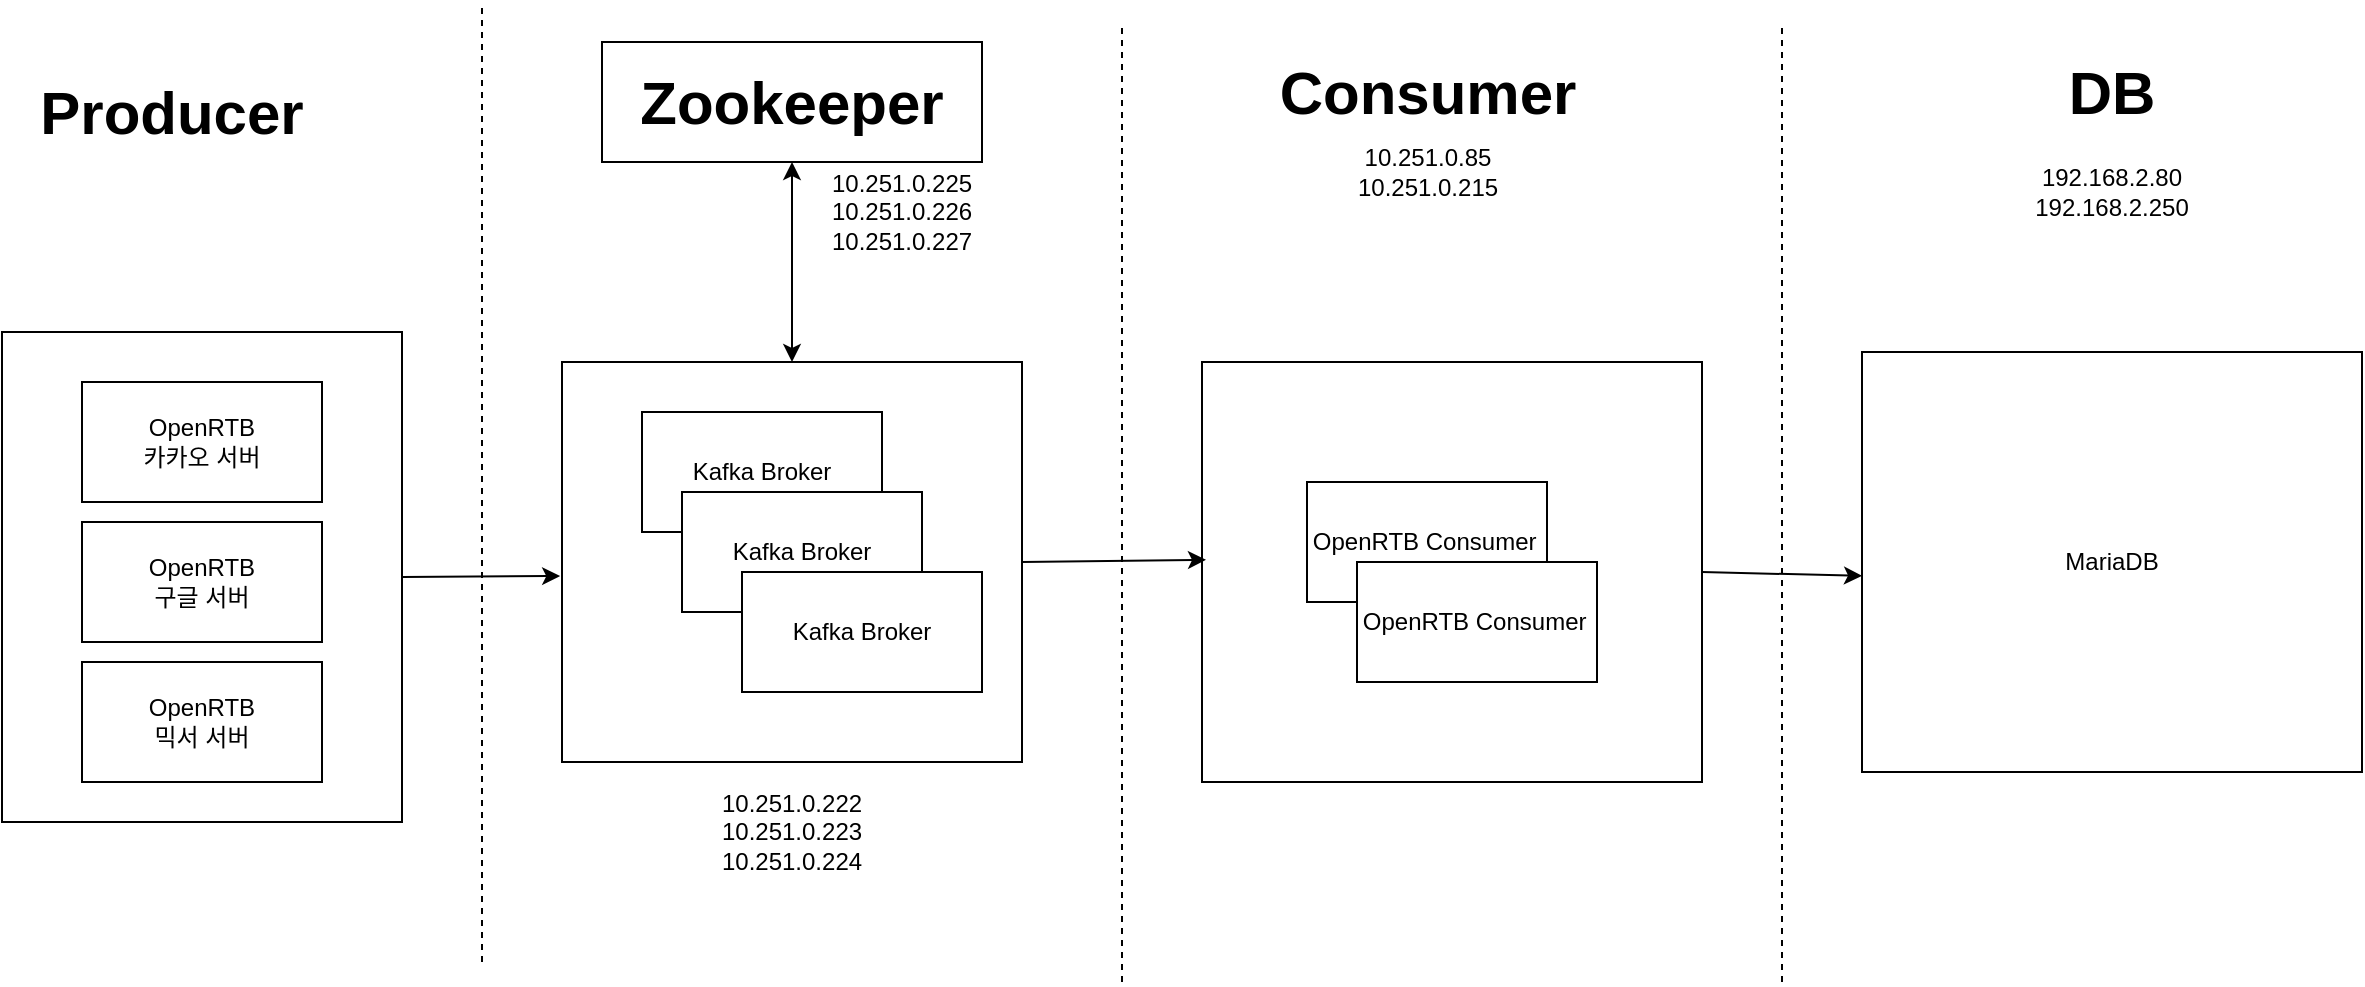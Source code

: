 <mxfile version="20.7.3" type="github">
  <diagram name="Page-1" id="5f0bae14-7c28-e335-631c-24af17079c00">
    <mxGraphModel dx="1641" dy="707" grid="1" gridSize="10" guides="1" tooltips="1" connect="1" arrows="1" fold="1" page="1" pageScale="1" pageWidth="1100" pageHeight="850" background="none" math="0" shadow="0">
      <root>
        <mxCell id="0" />
        <mxCell id="1" parent="0" />
        <mxCell id="h1nCb9S4i5P1c_Ehgcyn-24" value="" style="rounded=0;whiteSpace=wrap;html=1;" parent="1" vertex="1">
          <mxGeometry x="640" y="330" width="250" height="210" as="geometry" />
        </mxCell>
        <mxCell id="h1nCb9S4i5P1c_Ehgcyn-18" value="" style="rounded=0;whiteSpace=wrap;html=1;" parent="1" vertex="1">
          <mxGeometry x="320" y="330" width="230" height="200" as="geometry" />
        </mxCell>
        <mxCell id="h1nCb9S4i5P1c_Ehgcyn-2" value="" style="endArrow=none;dashed=1;html=1;" parent="1" edge="1">
          <mxGeometry width="50" height="50" relative="1" as="geometry">
            <mxPoint x="280" y="630" as="sourcePoint" />
            <mxPoint x="280" y="150" as="targetPoint" />
          </mxGeometry>
        </mxCell>
        <mxCell id="h1nCb9S4i5P1c_Ehgcyn-3" value="" style="endArrow=none;dashed=1;html=1;" parent="1" edge="1">
          <mxGeometry width="50" height="50" relative="1" as="geometry">
            <mxPoint x="600" y="640" as="sourcePoint" />
            <mxPoint x="600" y="160" as="targetPoint" />
          </mxGeometry>
        </mxCell>
        <mxCell id="h1nCb9S4i5P1c_Ehgcyn-4" value="" style="rounded=0;whiteSpace=wrap;html=1;" parent="1" vertex="1">
          <mxGeometry x="40" y="315" width="200" height="245" as="geometry" />
        </mxCell>
        <mxCell id="h1nCb9S4i5P1c_Ehgcyn-5" value="&lt;font style=&quot;font-size: 30px&quot;&gt;&lt;b&gt;Producer&lt;/b&gt;&lt;/font&gt;" style="text;html=1;strokeColor=none;fillColor=none;align=center;verticalAlign=middle;whiteSpace=wrap;rounded=0;" parent="1" vertex="1">
          <mxGeometry x="70" y="180" width="110" height="50" as="geometry" />
        </mxCell>
        <mxCell id="h1nCb9S4i5P1c_Ehgcyn-6" value="OpenRTB &lt;br&gt;카카오 서버" style="rounded=0;whiteSpace=wrap;html=1;" parent="1" vertex="1">
          <mxGeometry x="80" y="340" width="120" height="60" as="geometry" />
        </mxCell>
        <mxCell id="h1nCb9S4i5P1c_Ehgcyn-7" value="OpenRTB &lt;br&gt;구글 서버" style="rounded=0;whiteSpace=wrap;html=1;" parent="1" vertex="1">
          <mxGeometry x="80" y="410" width="120" height="60" as="geometry" />
        </mxCell>
        <mxCell id="h1nCb9S4i5P1c_Ehgcyn-8" value="OpenRTB &lt;br&gt;믹서 서버" style="rounded=0;whiteSpace=wrap;html=1;" parent="1" vertex="1">
          <mxGeometry x="80" y="480" width="120" height="60" as="geometry" />
        </mxCell>
        <mxCell id="h1nCb9S4i5P1c_Ehgcyn-12" value="Kafka Broker" style="rounded=0;whiteSpace=wrap;html=1;" parent="1" vertex="1">
          <mxGeometry x="360" y="355" width="120" height="60" as="geometry" />
        </mxCell>
        <mxCell id="h1nCb9S4i5P1c_Ehgcyn-13" value="Kafka Broker" style="rounded=0;whiteSpace=wrap;html=1;" parent="1" vertex="1">
          <mxGeometry x="380" y="395" width="120" height="60" as="geometry" />
        </mxCell>
        <mxCell id="h1nCb9S4i5P1c_Ehgcyn-14" value="Kafka Broker" style="rounded=0;whiteSpace=wrap;html=1;" parent="1" vertex="1">
          <mxGeometry x="410" y="435" width="120" height="60" as="geometry" />
        </mxCell>
        <mxCell id="h1nCb9S4i5P1c_Ehgcyn-19" value="" style="endArrow=classic;html=1;exitX=1;exitY=0.5;exitDx=0;exitDy=0;entryX=-0.004;entryY=0.535;entryDx=0;entryDy=0;entryPerimeter=0;" parent="1" source="h1nCb9S4i5P1c_Ehgcyn-4" target="h1nCb9S4i5P1c_Ehgcyn-18" edge="1">
          <mxGeometry width="50" height="50" relative="1" as="geometry">
            <mxPoint x="560" y="520" as="sourcePoint" />
            <mxPoint x="610" y="470" as="targetPoint" />
          </mxGeometry>
        </mxCell>
        <mxCell id="h1nCb9S4i5P1c_Ehgcyn-20" value="" style="endArrow=classic;startArrow=classic;html=1;entryX=0.5;entryY=1;entryDx=0;entryDy=0;exitX=0.5;exitY=0;exitDx=0;exitDy=0;" parent="1" source="h1nCb9S4i5P1c_Ehgcyn-18" edge="1">
          <mxGeometry width="50" height="50" relative="1" as="geometry">
            <mxPoint x="480" y="520" as="sourcePoint" />
            <mxPoint x="435" y="230" as="targetPoint" />
          </mxGeometry>
        </mxCell>
        <mxCell id="h1nCb9S4i5P1c_Ehgcyn-21" value="&lt;span style=&quot;font-size: 30px&quot;&gt;&lt;b&gt;Consumer&lt;/b&gt;&lt;/span&gt;" style="text;html=1;strokeColor=none;fillColor=none;align=center;verticalAlign=middle;whiteSpace=wrap;rounded=0;" parent="1" vertex="1">
          <mxGeometry x="697.5" y="170" width="110" height="50" as="geometry" />
        </mxCell>
        <mxCell id="h1nCb9S4i5P1c_Ehgcyn-22" value="OpenRTB Consumer&amp;nbsp;" style="rounded=0;whiteSpace=wrap;html=1;" parent="1" vertex="1">
          <mxGeometry x="692.5" y="390" width="120" height="60" as="geometry" />
        </mxCell>
        <mxCell id="h1nCb9S4i5P1c_Ehgcyn-23" value="OpenRTB Consumer&amp;nbsp;" style="rounded=0;whiteSpace=wrap;html=1;" parent="1" vertex="1">
          <mxGeometry x="717.5" y="430" width="120" height="60" as="geometry" />
        </mxCell>
        <mxCell id="h1nCb9S4i5P1c_Ehgcyn-25" value="" style="endArrow=classic;html=1;exitX=1;exitY=0.5;exitDx=0;exitDy=0;entryX=0.008;entryY=0.471;entryDx=0;entryDy=0;entryPerimeter=0;" parent="1" source="h1nCb9S4i5P1c_Ehgcyn-18" target="h1nCb9S4i5P1c_Ehgcyn-24" edge="1">
          <mxGeometry width="50" height="50" relative="1" as="geometry">
            <mxPoint x="560" y="380" as="sourcePoint" />
            <mxPoint x="610" y="330" as="targetPoint" />
          </mxGeometry>
        </mxCell>
        <mxCell id="h1nCb9S4i5P1c_Ehgcyn-26" value="&lt;font style=&quot;font-size: 30px&quot;&gt;&lt;b&gt;Zookeeper&lt;/b&gt;&lt;/font&gt;" style="rounded=0;whiteSpace=wrap;html=1;" parent="1" vertex="1">
          <mxGeometry x="340" y="170" width="190" height="60" as="geometry" />
        </mxCell>
        <mxCell id="ISUCRHDPqqK1ijAjEzcK-1" value="" style="endArrow=none;dashed=1;html=1;" parent="1" edge="1">
          <mxGeometry width="50" height="50" relative="1" as="geometry">
            <mxPoint x="930" y="640" as="sourcePoint" />
            <mxPoint x="930" y="160" as="targetPoint" />
          </mxGeometry>
        </mxCell>
        <mxCell id="ISUCRHDPqqK1ijAjEzcK-2" value="&lt;span style=&quot;font-size: 30px&quot;&gt;&lt;b&gt;DB&lt;/b&gt;&lt;/span&gt;" style="text;html=1;strokeColor=none;fillColor=none;align=center;verticalAlign=middle;whiteSpace=wrap;rounded=0;" parent="1" vertex="1">
          <mxGeometry x="1040" y="170" width="110" height="50" as="geometry" />
        </mxCell>
        <mxCell id="ISUCRHDPqqK1ijAjEzcK-3" value="MariaDB" style="rounded=0;whiteSpace=wrap;html=1;" parent="1" vertex="1">
          <mxGeometry x="970" y="325" width="250" height="210" as="geometry" />
        </mxCell>
        <mxCell id="ISUCRHDPqqK1ijAjEzcK-5" value="" style="endArrow=classic;html=1;exitX=1;exitY=0.5;exitDx=0;exitDy=0;entryX=0;entryY=0.533;entryDx=0;entryDy=0;entryPerimeter=0;" parent="1" source="h1nCb9S4i5P1c_Ehgcyn-24" target="ISUCRHDPqqK1ijAjEzcK-3" edge="1">
          <mxGeometry width="50" height="50" relative="1" as="geometry">
            <mxPoint x="560" y="440" as="sourcePoint" />
            <mxPoint x="652" y="438.91" as="targetPoint" />
          </mxGeometry>
        </mxCell>
        <mxCell id="g2GWX1vWppid6W0nAd9_-1" value="10.251.0.222&lt;br&gt;10.251.0.223&lt;br&gt;10.251.0.224" style="text;html=1;strokeColor=none;fillColor=none;align=center;verticalAlign=middle;whiteSpace=wrap;rounded=0;" vertex="1" parent="1">
          <mxGeometry x="405" y="550" width="60" height="30" as="geometry" />
        </mxCell>
        <mxCell id="g2GWX1vWppid6W0nAd9_-2" value="10.251.0.225&lt;br&gt;10.251.0.226&lt;br&gt;10.251.0.227" style="text;html=1;strokeColor=none;fillColor=none;align=center;verticalAlign=middle;whiteSpace=wrap;rounded=0;" vertex="1" parent="1">
          <mxGeometry x="460" y="240" width="60" height="30" as="geometry" />
        </mxCell>
        <mxCell id="g2GWX1vWppid6W0nAd9_-3" value="10.251.0.85&lt;br&gt;10.251.0.215" style="text;html=1;strokeColor=none;fillColor=none;align=center;verticalAlign=middle;whiteSpace=wrap;rounded=0;" vertex="1" parent="1">
          <mxGeometry x="722.5" y="220" width="60" height="30" as="geometry" />
        </mxCell>
        <mxCell id="g2GWX1vWppid6W0nAd9_-4" value="192.168.2.80&lt;br&gt;192.168.2.250" style="text;html=1;strokeColor=none;fillColor=none;align=center;verticalAlign=middle;whiteSpace=wrap;rounded=0;" vertex="1" parent="1">
          <mxGeometry x="1065" y="230" width="60" height="30" as="geometry" />
        </mxCell>
      </root>
    </mxGraphModel>
  </diagram>
</mxfile>
